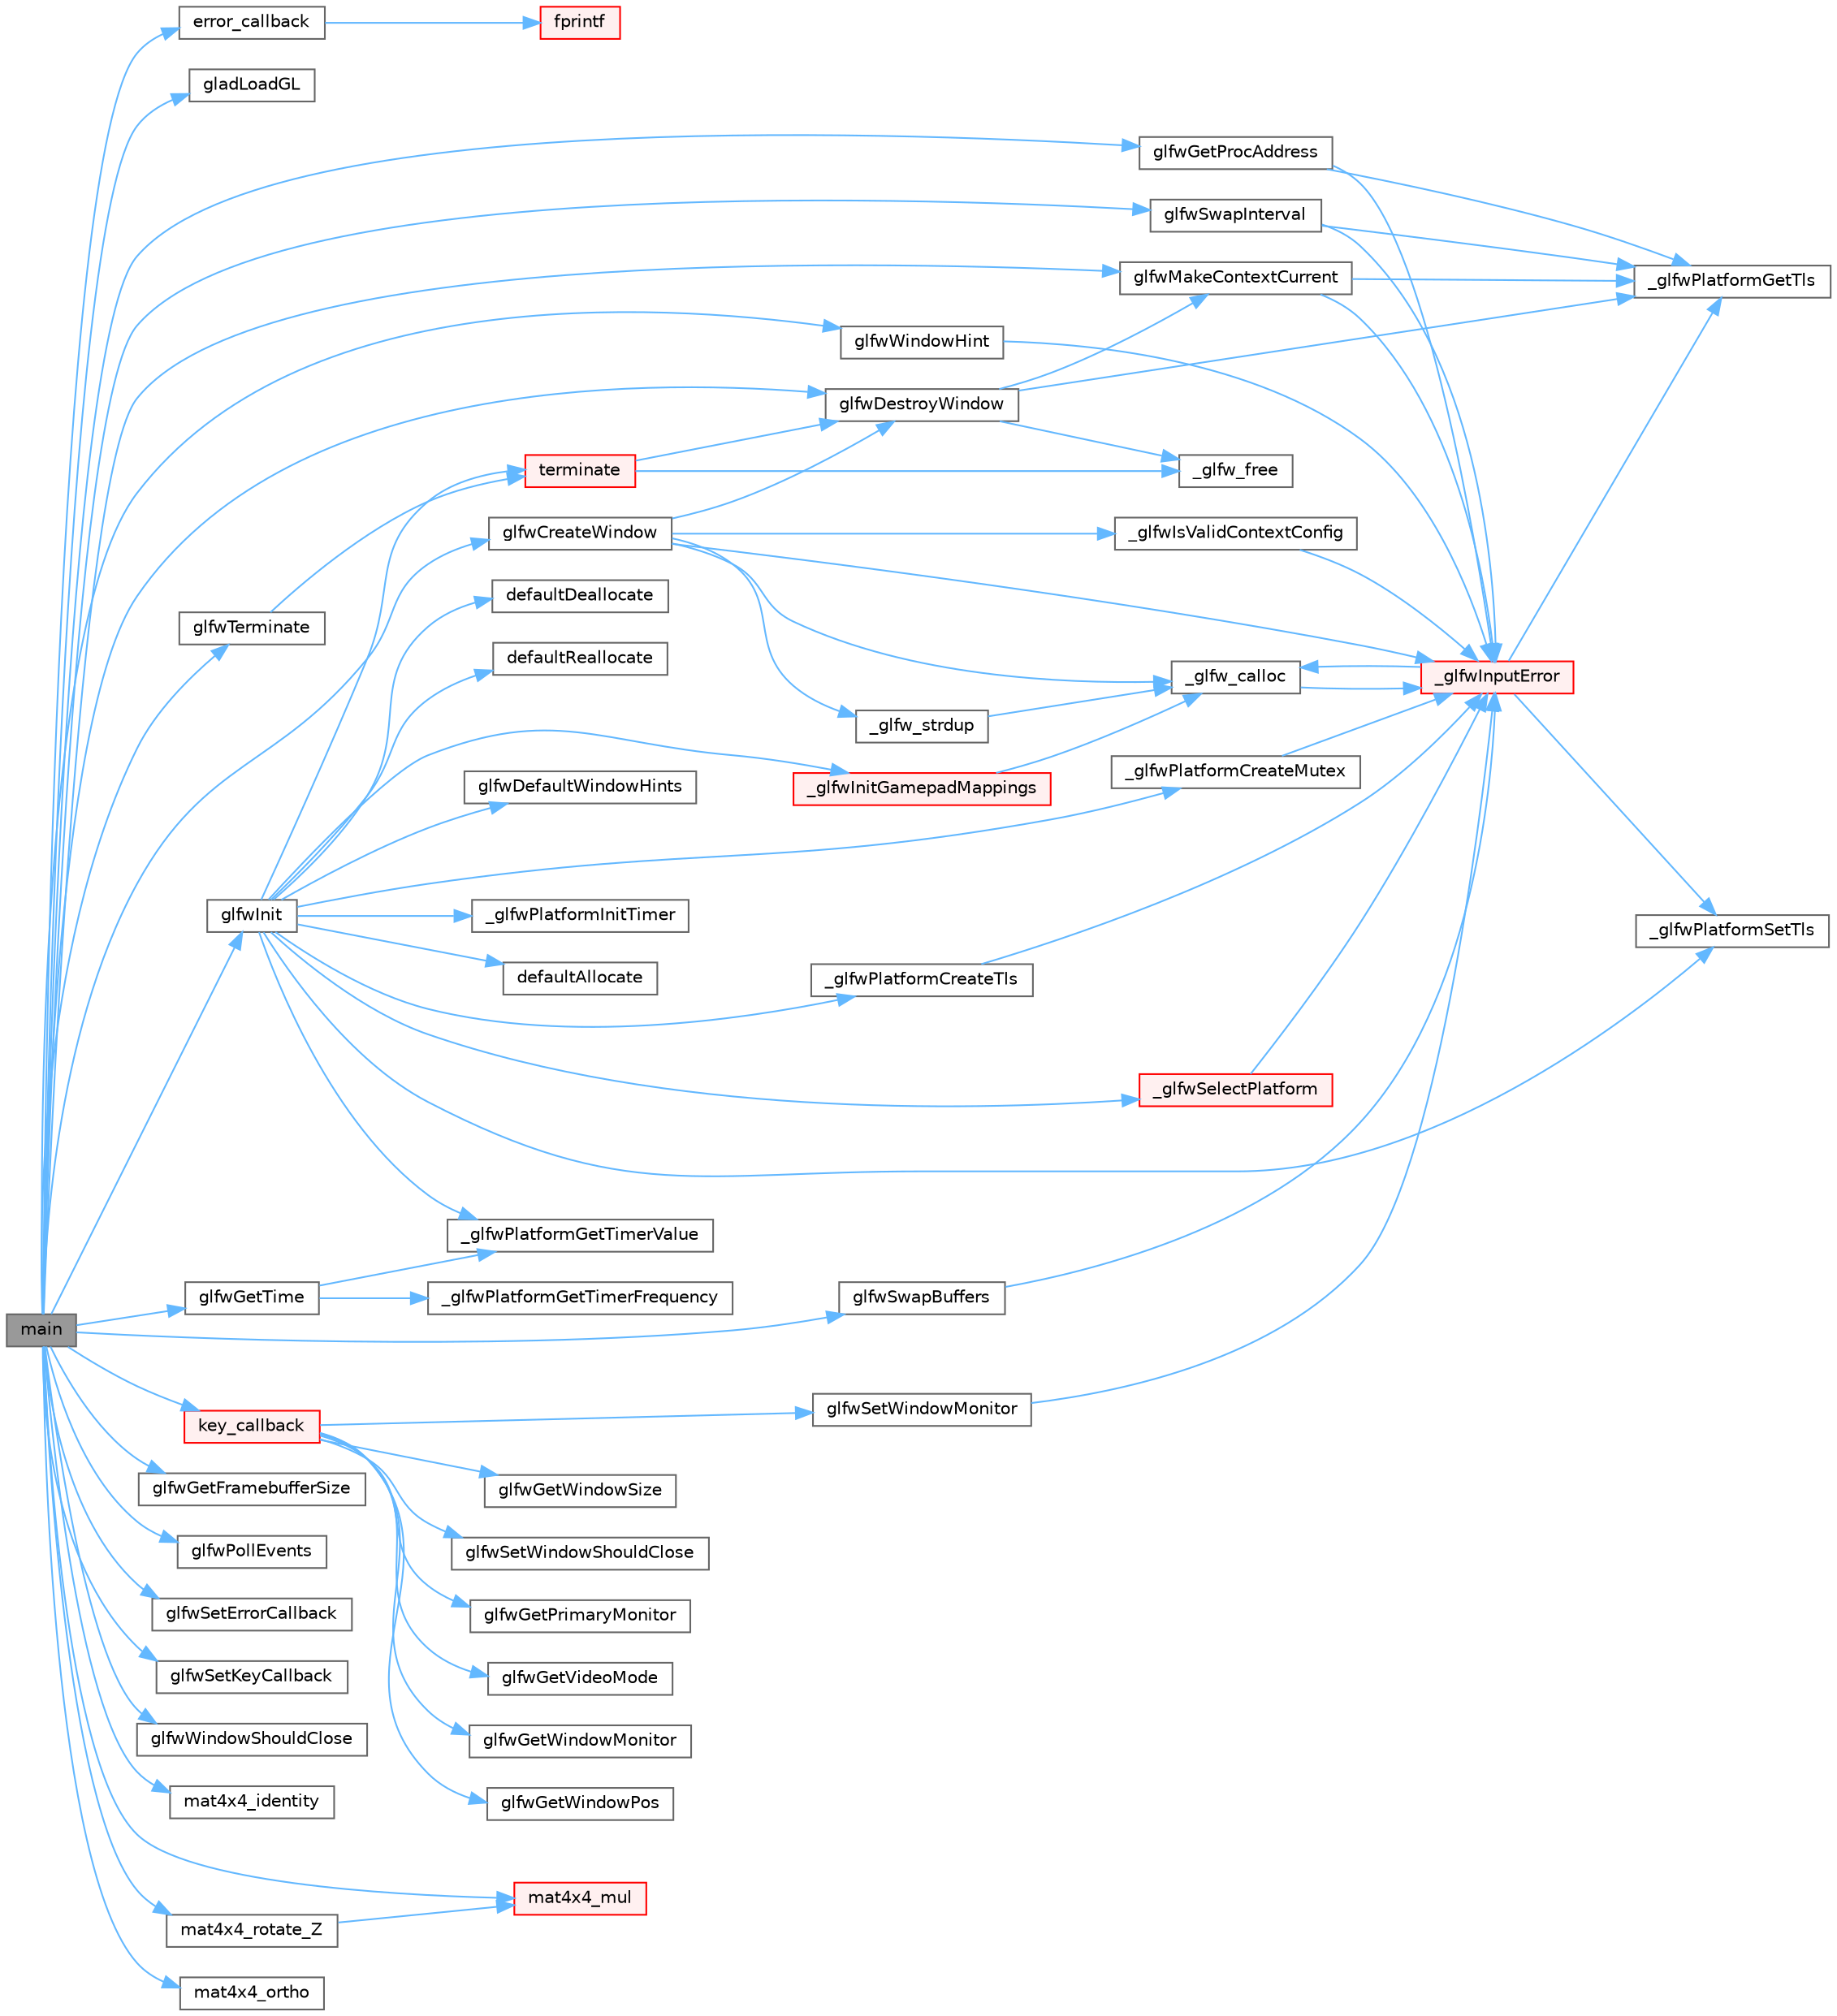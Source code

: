 digraph "main"
{
 // LATEX_PDF_SIZE
  bgcolor="transparent";
  edge [fontname=Helvetica,fontsize=10,labelfontname=Helvetica,labelfontsize=10];
  node [fontname=Helvetica,fontsize=10,shape=box,height=0.2,width=0.4];
  rankdir="LR";
  Node1 [id="Node000001",label="main",height=0.2,width=0.4,color="gray40", fillcolor="grey60", style="filled", fontcolor="black",tooltip=" "];
  Node1 -> Node2 [id="edge1_Node000001_Node000002",color="steelblue1",style="solid",tooltip=" "];
  Node2 [id="Node000002",label="error_callback",height=0.2,width=0.4,color="grey40", fillcolor="white", style="filled",URL="$heightmap_8c.html#a6e6d1771a9242858811be0a3569838fa",tooltip=" "];
  Node2 -> Node3 [id="edge2_Node000002_Node000003",color="steelblue1",style="solid",tooltip=" "];
  Node3 [id="Node000003",label="fprintf",height=0.2,width=0.4,color="red", fillcolor="#FFF0F0", style="filled",URL="$printf_8h.html#a9f315126362cae9675de1642105e631e",tooltip=" "];
  Node1 -> Node36 [id="edge3_Node000001_Node000036",color="steelblue1",style="solid",tooltip=" "];
  Node36 [id="Node000036",label="gladLoadGL",height=0.2,width=0.4,color="grey40", fillcolor="white", style="filled",URL="$gl_8h.html#a7994567e82772589f6e507f74300bac0",tooltip=" "];
  Node1 -> Node37 [id="edge4_Node000001_Node000037",color="steelblue1",style="solid",tooltip=" "];
  Node37 [id="Node000037",label="glfwCreateWindow",height=0.2,width=0.4,color="grey40", fillcolor="white", style="filled",URL="$group__window.html#gaaccd00fafe81e2db94e8cdf55721e055",tooltip="Creates a window and its associated context."];
  Node37 -> Node38 [id="edge5_Node000037_Node000038",color="steelblue1",style="solid",tooltip=" "];
  Node38 [id="Node000038",label="_glfw_calloc",height=0.2,width=0.4,color="grey40", fillcolor="white", style="filled",URL="$glfw_2src_2init_8c.html#a88a6e01ef5c1245a6d2a5e62b02e5678",tooltip=" "];
  Node38 -> Node39 [id="edge6_Node000038_Node000039",color="steelblue1",style="solid",tooltip=" "];
  Node39 [id="Node000039",label="_glfwInputError",height=0.2,width=0.4,color="red", fillcolor="#FFF0F0", style="filled",URL="$glfw_2src_2init_8c.html#a3287b282ec57a4a89127ae51f49f10f5",tooltip=" "];
  Node39 -> Node38 [id="edge7_Node000039_Node000038",color="steelblue1",style="solid",tooltip=" "];
  Node39 -> Node40 [id="edge8_Node000039_Node000040",color="steelblue1",style="solid",tooltip=" "];
  Node40 [id="Node000040",label="_glfwPlatformGetTls",height=0.2,width=0.4,color="grey40", fillcolor="white", style="filled",URL="$posix__thread_8c.html#a7d2f6e8ecd2e06f2e86d9446d642bd00",tooltip=" "];
  Node39 -> Node42 [id="edge9_Node000039_Node000042",color="steelblue1",style="solid",tooltip=" "];
  Node42 [id="Node000042",label="_glfwPlatformSetTls",height=0.2,width=0.4,color="grey40", fillcolor="white", style="filled",URL="$posix__thread_8c.html#a302f48b6d4dba6b3579449d8a43cfae7",tooltip=" "];
  Node37 -> Node44 [id="edge10_Node000037_Node000044",color="steelblue1",style="solid",tooltip=" "];
  Node44 [id="Node000044",label="_glfw_strdup",height=0.2,width=0.4,color="grey40", fillcolor="white", style="filled",URL="$glfw_2src_2init_8c.html#af725e1f466a710a1fc590ff3726f1151",tooltip=" "];
  Node44 -> Node38 [id="edge11_Node000044_Node000038",color="steelblue1",style="solid",tooltip=" "];
  Node37 -> Node39 [id="edge12_Node000037_Node000039",color="steelblue1",style="solid",tooltip=" "];
  Node37 -> Node45 [id="edge13_Node000037_Node000045",color="steelblue1",style="solid",tooltip=" "];
  Node45 [id="Node000045",label="_glfwIsValidContextConfig",height=0.2,width=0.4,color="grey40", fillcolor="white", style="filled",URL="$context_8c.html#a659c5d5b0cd359304004700d16a76954",tooltip=" "];
  Node45 -> Node39 [id="edge14_Node000045_Node000039",color="steelblue1",style="solid",tooltip=" "];
  Node37 -> Node46 [id="edge15_Node000037_Node000046",color="steelblue1",style="solid",tooltip=" "];
  Node46 [id="Node000046",label="glfwDestroyWindow",height=0.2,width=0.4,color="grey40", fillcolor="white", style="filled",URL="$group__window.html#ga806747476b7247d292be3711c323ea10",tooltip="Destroys the specified window and its context."];
  Node46 -> Node47 [id="edge16_Node000046_Node000047",color="steelblue1",style="solid",tooltip=" "];
  Node47 [id="Node000047",label="_glfw_free",height=0.2,width=0.4,color="grey40", fillcolor="white", style="filled",URL="$glfw_2src_2init_8c.html#abcf72962b101a8a5c539da1a278b0e9e",tooltip=" "];
  Node46 -> Node40 [id="edge17_Node000046_Node000040",color="steelblue1",style="solid",tooltip=" "];
  Node46 -> Node48 [id="edge18_Node000046_Node000048",color="steelblue1",style="solid",tooltip=" "];
  Node48 [id="Node000048",label="glfwMakeContextCurrent",height=0.2,width=0.4,color="grey40", fillcolor="white", style="filled",URL="$group__context.html#gafd76c93e15ec8b0b90506a9936a46185",tooltip="Makes the context of the specified window current for the calling thread."];
  Node48 -> Node39 [id="edge19_Node000048_Node000039",color="steelblue1",style="solid",tooltip=" "];
  Node48 -> Node40 [id="edge20_Node000048_Node000040",color="steelblue1",style="solid",tooltip=" "];
  Node1 -> Node46 [id="edge21_Node000001_Node000046",color="steelblue1",style="solid",tooltip=" "];
  Node1 -> Node49 [id="edge22_Node000001_Node000049",color="steelblue1",style="solid",tooltip=" "];
  Node49 [id="Node000049",label="glfwGetFramebufferSize",height=0.2,width=0.4,color="grey40", fillcolor="white", style="filled",URL="$group__window.html#gaf7d17f3534b4b6dc9a6f905e3a240b7e",tooltip="Retrieves the size of the framebuffer of the specified window."];
  Node1 -> Node50 [id="edge23_Node000001_Node000050",color="steelblue1",style="solid",tooltip=" "];
  Node50 [id="Node000050",label="glfwGetProcAddress",height=0.2,width=0.4,color="grey40", fillcolor="white", style="filled",URL="$group__context.html#ga0e8af175218929615c16e74938c10f2a",tooltip="Returns the address of the specified function for the current context."];
  Node50 -> Node39 [id="edge24_Node000050_Node000039",color="steelblue1",style="solid",tooltip=" "];
  Node50 -> Node40 [id="edge25_Node000050_Node000040",color="steelblue1",style="solid",tooltip=" "];
  Node1 -> Node51 [id="edge26_Node000001_Node000051",color="steelblue1",style="solid",tooltip=" "];
  Node51 [id="Node000051",label="glfwGetTime",height=0.2,width=0.4,color="grey40", fillcolor="white", style="filled",URL="$group__input.html#ga03d4a1039b8662c71eeb40beea8cb622",tooltip="Returns the GLFW time."];
  Node51 -> Node52 [id="edge27_Node000051_Node000052",color="steelblue1",style="solid",tooltip=" "];
  Node52 [id="Node000052",label="_glfwPlatformGetTimerFrequency",height=0.2,width=0.4,color="grey40", fillcolor="white", style="filled",URL="$posix__time_8c.html#ab3fe69b1eec5554114fe774623a15137",tooltip=" "];
  Node51 -> Node53 [id="edge28_Node000051_Node000053",color="steelblue1",style="solid",tooltip=" "];
  Node53 [id="Node000053",label="_glfwPlatformGetTimerValue",height=0.2,width=0.4,color="grey40", fillcolor="white", style="filled",URL="$posix__time_8c.html#a5ee7e09b380d3afdd3c2738b726a2a6e",tooltip=" "];
  Node1 -> Node54 [id="edge29_Node000001_Node000054",color="steelblue1",style="solid",tooltip=" "];
  Node54 [id="Node000054",label="glfwInit",height=0.2,width=0.4,color="grey40", fillcolor="white", style="filled",URL="$group__init.html#gab41771f0215a2e0afb4cf1cf98082d40",tooltip="Initializes the GLFW library."];
  Node54 -> Node55 [id="edge30_Node000054_Node000055",color="steelblue1",style="solid",tooltip=" "];
  Node55 [id="Node000055",label="_glfwInitGamepadMappings",height=0.2,width=0.4,color="red", fillcolor="#FFF0F0", style="filled",URL="$input_8c.html#a1dab257a37caa6b39cfe9924c2487db6",tooltip=" "];
  Node55 -> Node38 [id="edge31_Node000055_Node000038",color="steelblue1",style="solid",tooltip=" "];
  Node54 -> Node57 [id="edge32_Node000054_Node000057",color="steelblue1",style="solid",tooltip=" "];
  Node57 [id="Node000057",label="_glfwPlatformCreateMutex",height=0.2,width=0.4,color="grey40", fillcolor="white", style="filled",URL="$posix__thread_8c.html#a6c5f30449fe62f561c9b01f839ec0438",tooltip=" "];
  Node57 -> Node39 [id="edge33_Node000057_Node000039",color="steelblue1",style="solid",tooltip=" "];
  Node54 -> Node58 [id="edge34_Node000054_Node000058",color="steelblue1",style="solid",tooltip=" "];
  Node58 [id="Node000058",label="_glfwPlatformCreateTls",height=0.2,width=0.4,color="grey40", fillcolor="white", style="filled",URL="$posix__thread_8c.html#afad94d57290ac85fbece14f93c41754f",tooltip=" "];
  Node58 -> Node39 [id="edge35_Node000058_Node000039",color="steelblue1",style="solid",tooltip=" "];
  Node54 -> Node53 [id="edge36_Node000054_Node000053",color="steelblue1",style="solid",tooltip=" "];
  Node54 -> Node59 [id="edge37_Node000054_Node000059",color="steelblue1",style="solid",tooltip=" "];
  Node59 [id="Node000059",label="_glfwPlatformInitTimer",height=0.2,width=0.4,color="grey40", fillcolor="white", style="filled",URL="$posix__time_8c.html#a6029c1379e357d7b4e8836e1c1ad2fa2",tooltip=" "];
  Node54 -> Node42 [id="edge38_Node000054_Node000042",color="steelblue1",style="solid",tooltip=" "];
  Node54 -> Node60 [id="edge39_Node000054_Node000060",color="steelblue1",style="solid",tooltip=" "];
  Node60 [id="Node000060",label="_glfwSelectPlatform",height=0.2,width=0.4,color="red", fillcolor="#FFF0F0", style="filled",URL="$platform_8c.html#ac0e7d5f9c3735b1959f87e959b90ce53",tooltip=" "];
  Node60 -> Node39 [id="edge40_Node000060_Node000039",color="steelblue1",style="solid",tooltip=" "];
  Node54 -> Node192 [id="edge41_Node000054_Node000192",color="steelblue1",style="solid",tooltip=" "];
  Node192 [id="Node000192",label="defaultAllocate",height=0.2,width=0.4,color="grey40", fillcolor="white", style="filled",URL="$glfw_2src_2init_8c.html#a84bc7140bca4ebe2e32016f87e1a3e19",tooltip=" "];
  Node54 -> Node193 [id="edge42_Node000054_Node000193",color="steelblue1",style="solid",tooltip=" "];
  Node193 [id="Node000193",label="defaultDeallocate",height=0.2,width=0.4,color="grey40", fillcolor="white", style="filled",URL="$glfw_2src_2init_8c.html#a81fde93f12ddf3ac12ffec825358ef9b",tooltip=" "];
  Node54 -> Node194 [id="edge43_Node000054_Node000194",color="steelblue1",style="solid",tooltip=" "];
  Node194 [id="Node000194",label="defaultReallocate",height=0.2,width=0.4,color="grey40", fillcolor="white", style="filled",URL="$glfw_2src_2init_8c.html#ad57bef403de5abe0338b4c1b8a7650fb",tooltip=" "];
  Node54 -> Node195 [id="edge44_Node000054_Node000195",color="steelblue1",style="solid",tooltip=" "];
  Node195 [id="Node000195",label="glfwDefaultWindowHints",height=0.2,width=0.4,color="grey40", fillcolor="white", style="filled",URL="$group__window.html#ga8050ddceed9dc6bd9d3aa35666195cd4",tooltip="Resets all window hints to their default values."];
  Node54 -> Node196 [id="edge45_Node000054_Node000196",color="steelblue1",style="solid",tooltip=" "];
  Node196 [id="Node000196",label="terminate",height=0.2,width=0.4,color="red", fillcolor="#FFF0F0", style="filled",URL="$glfw_2src_2init_8c.html#ae5a773506a43a9bc54bce503f234c209",tooltip=" "];
  Node196 -> Node47 [id="edge46_Node000196_Node000047",color="steelblue1",style="solid",tooltip=" "];
  Node196 -> Node46 [id="edge47_Node000196_Node000046",color="steelblue1",style="solid",tooltip=" "];
  Node1 -> Node48 [id="edge48_Node000001_Node000048",color="steelblue1",style="solid",tooltip=" "];
  Node1 -> Node202 [id="edge49_Node000001_Node000202",color="steelblue1",style="solid",tooltip=" "];
  Node202 [id="Node000202",label="glfwPollEvents",height=0.2,width=0.4,color="grey40", fillcolor="white", style="filled",URL="$group__window.html#ga872d16e4c77f58c0436f356255920cfc",tooltip="Processes all pending events."];
  Node1 -> Node203 [id="edge50_Node000001_Node000203",color="steelblue1",style="solid",tooltip=" "];
  Node203 [id="Node000203",label="glfwSetErrorCallback",height=0.2,width=0.4,color="grey40", fillcolor="white", style="filled",URL="$group__init.html#ga746e2757d069eaea423349aca6ae097a",tooltip="Sets the error callback."];
  Node1 -> Node204 [id="edge51_Node000001_Node000204",color="steelblue1",style="solid",tooltip=" "];
  Node204 [id="Node000204",label="glfwSetKeyCallback",height=0.2,width=0.4,color="grey40", fillcolor="white", style="filled",URL="$group__input.html#gaa4cbcb81b939b8800e44cea971ddae47",tooltip="Sets the key callback."];
  Node1 -> Node205 [id="edge52_Node000001_Node000205",color="steelblue1",style="solid",tooltip=" "];
  Node205 [id="Node000205",label="glfwSwapBuffers",height=0.2,width=0.4,color="grey40", fillcolor="white", style="filled",URL="$group__window.html#gafb827800eedbfcbc97b1e5408df668d7",tooltip="Swaps the front and back buffers of the specified window."];
  Node205 -> Node39 [id="edge53_Node000205_Node000039",color="steelblue1",style="solid",tooltip=" "];
  Node1 -> Node206 [id="edge54_Node000001_Node000206",color="steelblue1",style="solid",tooltip=" "];
  Node206 [id="Node000206",label="glfwSwapInterval",height=0.2,width=0.4,color="grey40", fillcolor="white", style="filled",URL="$group__context.html#ga12a595c06947cec4967c6e1f14210a8a",tooltip="Sets the swap interval for the current context."];
  Node206 -> Node39 [id="edge55_Node000206_Node000039",color="steelblue1",style="solid",tooltip=" "];
  Node206 -> Node40 [id="edge56_Node000206_Node000040",color="steelblue1",style="solid",tooltip=" "];
  Node1 -> Node207 [id="edge57_Node000001_Node000207",color="steelblue1",style="solid",tooltip=" "];
  Node207 [id="Node000207",label="glfwTerminate",height=0.2,width=0.4,color="grey40", fillcolor="white", style="filled",URL="$group__init.html#gafd90e6fd4819ea9e22e5e739519a6504",tooltip="Terminates the GLFW library."];
  Node207 -> Node196 [id="edge58_Node000207_Node000196",color="steelblue1",style="solid",tooltip=" "];
  Node1 -> Node208 [id="edge59_Node000001_Node000208",color="steelblue1",style="solid",tooltip=" "];
  Node208 [id="Node000208",label="glfwWindowHint",height=0.2,width=0.4,color="grey40", fillcolor="white", style="filled",URL="$group__window.html#ga69c40728499720bef8a49aa925ea0efa",tooltip="Sets the specified window hint to the desired value."];
  Node208 -> Node39 [id="edge60_Node000208_Node000039",color="steelblue1",style="solid",tooltip=" "];
  Node1 -> Node209 [id="edge61_Node000001_Node000209",color="steelblue1",style="solid",tooltip=" "];
  Node209 [id="Node000209",label="glfwWindowShouldClose",height=0.2,width=0.4,color="grey40", fillcolor="white", style="filled",URL="$group__window.html#gaa6162f67dfa38b8beda2fea623649332",tooltip="Checks the close flag of the specified window."];
  Node1 -> Node210 [id="edge62_Node000001_Node000210",color="steelblue1",style="solid",tooltip=" "];
  Node210 [id="Node000210",label="key_callback",height=0.2,width=0.4,color="red", fillcolor="#FFF0F0", style="filled",URL="$boing_8c.html#a286930f4e8ede059b83ff6eafa2ff718",tooltip=" "];
  Node210 -> Node211 [id="edge63_Node000210_Node000211",color="steelblue1",style="solid",tooltip=" "];
  Node211 [id="Node000211",label="glfwGetPrimaryMonitor",height=0.2,width=0.4,color="grey40", fillcolor="white", style="filled",URL="$group__monitor.html#ga34befff4f9f0fae09dd8de6fb0eb4f3e",tooltip="Returns the primary monitor."];
  Node210 -> Node212 [id="edge64_Node000210_Node000212",color="steelblue1",style="solid",tooltip=" "];
  Node212 [id="Node000212",label="glfwGetVideoMode",height=0.2,width=0.4,color="grey40", fillcolor="white", style="filled",URL="$group__monitor.html#ga21f7f60de4f4d0fa360c7ad159b75c9e",tooltip="Returns the current mode of the specified monitor."];
  Node210 -> Node213 [id="edge65_Node000210_Node000213",color="steelblue1",style="solid",tooltip=" "];
  Node213 [id="Node000213",label="glfwGetWindowMonitor",height=0.2,width=0.4,color="grey40", fillcolor="white", style="filled",URL="$group__window.html#gad441645a53bc9274a0ee163d40f0c637",tooltip="Returns the monitor that the window uses for full screen mode."];
  Node210 -> Node214 [id="edge66_Node000210_Node000214",color="steelblue1",style="solid",tooltip=" "];
  Node214 [id="Node000214",label="glfwGetWindowPos",height=0.2,width=0.4,color="grey40", fillcolor="white", style="filled",URL="$group__window.html#ga0076a8591ef7494d359730cf2250b45b",tooltip="Retrieves the position of the content area of the specified window."];
  Node210 -> Node215 [id="edge67_Node000210_Node000215",color="steelblue1",style="solid",tooltip=" "];
  Node215 [id="Node000215",label="glfwGetWindowSize",height=0.2,width=0.4,color="grey40", fillcolor="white", style="filled",URL="$group__window.html#ga7feb769ebb3f3d21579b5a3fb07be76e",tooltip="Retrieves the size of the content area of the specified window."];
  Node210 -> Node216 [id="edge68_Node000210_Node000216",color="steelblue1",style="solid",tooltip=" "];
  Node216 [id="Node000216",label="glfwSetWindowMonitor",height=0.2,width=0.4,color="grey40", fillcolor="white", style="filled",URL="$group__window.html#ga12fabf78575e59c00f822f323ae0b6ae",tooltip="Sets the mode, monitor, video mode and placement of a window."];
  Node216 -> Node39 [id="edge69_Node000216_Node000039",color="steelblue1",style="solid",tooltip=" "];
  Node210 -> Node94 [id="edge70_Node000210_Node000094",color="steelblue1",style="solid",tooltip=" "];
  Node94 [id="Node000094",label="glfwSetWindowShouldClose",height=0.2,width=0.4,color="grey40", fillcolor="white", style="filled",URL="$group__window.html#ga1cadeda7a1e2f224e06a8415d30741aa",tooltip="Sets the close flag of the specified window."];
  Node1 -> Node217 [id="edge71_Node000001_Node000217",color="steelblue1",style="solid",tooltip=" "];
  Node217 [id="Node000217",label="mat4x4_identity",height=0.2,width=0.4,color="grey40", fillcolor="white", style="filled",URL="$linmath_8h.html#aad0e22fd1665595210c79fb825273381",tooltip=" "];
  Node1 -> Node218 [id="edge72_Node000001_Node000218",color="steelblue1",style="solid",tooltip=" "];
  Node218 [id="Node000218",label="mat4x4_mul",height=0.2,width=0.4,color="red", fillcolor="#FFF0F0", style="filled",URL="$linmath_8h.html#a62186c7d2461116c23967d35cf437e00",tooltip=" "];
  Node1 -> Node220 [id="edge73_Node000001_Node000220",color="steelblue1",style="solid",tooltip=" "];
  Node220 [id="Node000220",label="mat4x4_ortho",height=0.2,width=0.4,color="grey40", fillcolor="white", style="filled",URL="$linmath_8h.html#a9d5fe21cb49e77776d3100a0d2e0ce31",tooltip=" "];
  Node1 -> Node221 [id="edge74_Node000001_Node000221",color="steelblue1",style="solid",tooltip=" "];
  Node221 [id="Node000221",label="mat4x4_rotate_Z",height=0.2,width=0.4,color="grey40", fillcolor="white", style="filled",URL="$linmath_8h.html#aac10514a034a5e6dc90ae5911141fb78",tooltip=" "];
  Node221 -> Node218 [id="edge75_Node000221_Node000218",color="steelblue1",style="solid",tooltip=" "];
}
